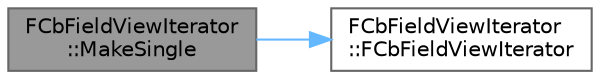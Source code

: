 digraph "FCbFieldViewIterator::MakeSingle"
{
 // INTERACTIVE_SVG=YES
 // LATEX_PDF_SIZE
  bgcolor="transparent";
  edge [fontname=Helvetica,fontsize=10,labelfontname=Helvetica,labelfontsize=10];
  node [fontname=Helvetica,fontsize=10,shape=box,height=0.2,width=0.4];
  rankdir="LR";
  Node1 [id="Node000001",label="FCbFieldViewIterator\l::MakeSingle",height=0.2,width=0.4,color="gray40", fillcolor="grey60", style="filled", fontcolor="black",tooltip="Construct a field range that contains exactly one field."];
  Node1 -> Node2 [id="edge1_Node000001_Node000002",color="steelblue1",style="solid",tooltip=" "];
  Node2 [id="Node000002",label="FCbFieldViewIterator\l::FCbFieldViewIterator",height=0.2,width=0.4,color="grey40", fillcolor="white", style="filled",URL="$d0/d08/classFCbFieldViewIterator.html#a6f14395cebdc8dbf688c0eeb3aca1776",tooltip="Construct an empty field range."];
}
